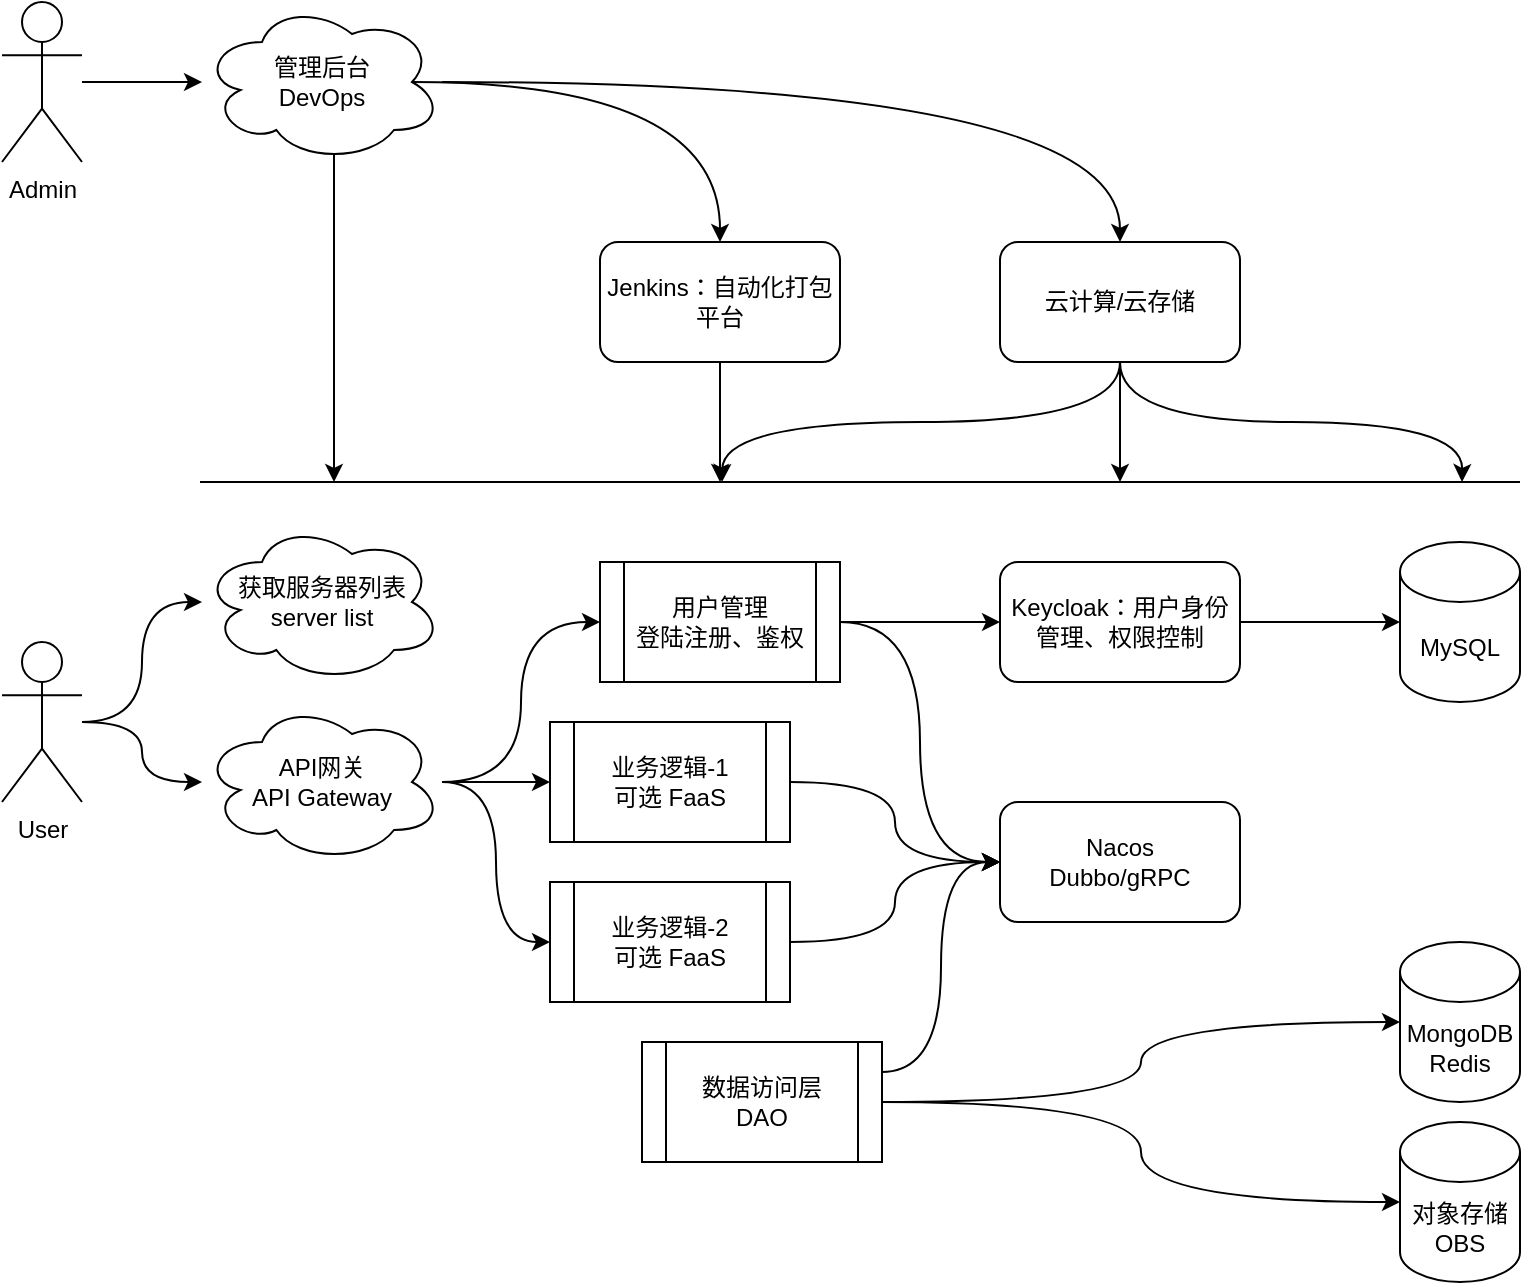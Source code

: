 <mxfile version="20.8.16" type="device"><diagram name="第 1 页" id="Ww32gDRJ62vKN7BSQugI"><mxGraphModel dx="1098" dy="988" grid="1" gridSize="10" guides="1" tooltips="1" connect="1" arrows="1" fold="1" page="1" pageScale="1" pageWidth="827" pageHeight="1169" math="0" shadow="0"><root><mxCell id="0"/><mxCell id="1" parent="0"/><mxCell id="_gXTuckroxzjTSQiGxNQ-3" style="edgeStyle=orthogonalEdgeStyle;rounded=0;orthogonalLoop=1;jettySize=auto;html=1;curved=1;" edge="1" parent="1" source="_gXTuckroxzjTSQiGxNQ-1" target="_gXTuckroxzjTSQiGxNQ-2"><mxGeometry relative="1" as="geometry"/></mxCell><mxCell id="_gXTuckroxzjTSQiGxNQ-30" style="edgeStyle=orthogonalEdgeStyle;curved=1;rounded=0;orthogonalLoop=1;jettySize=auto;html=1;" edge="1" parent="1" source="_gXTuckroxzjTSQiGxNQ-1" target="_gXTuckroxzjTSQiGxNQ-28"><mxGeometry relative="1" as="geometry"/></mxCell><mxCell id="_gXTuckroxzjTSQiGxNQ-1" value="User" style="shape=umlActor;verticalLabelPosition=bottom;verticalAlign=top;html=1;outlineConnect=0;" vertex="1" parent="1"><mxGeometry x="20" y="360" width="40" height="80" as="geometry"/></mxCell><mxCell id="_gXTuckroxzjTSQiGxNQ-7" style="edgeStyle=orthogonalEdgeStyle;rounded=0;orthogonalLoop=1;jettySize=auto;html=1;entryX=0;entryY=0.5;entryDx=0;entryDy=0;curved=1;" edge="1" parent="1" source="_gXTuckroxzjTSQiGxNQ-2" target="_gXTuckroxzjTSQiGxNQ-6"><mxGeometry relative="1" as="geometry"/></mxCell><mxCell id="_gXTuckroxzjTSQiGxNQ-9" style="edgeStyle=orthogonalEdgeStyle;rounded=0;orthogonalLoop=1;jettySize=auto;html=1;entryX=0;entryY=0.5;entryDx=0;entryDy=0;curved=1;" edge="1" parent="1" source="_gXTuckroxzjTSQiGxNQ-2" target="_gXTuckroxzjTSQiGxNQ-8"><mxGeometry relative="1" as="geometry"/></mxCell><mxCell id="_gXTuckroxzjTSQiGxNQ-11" style="edgeStyle=orthogonalEdgeStyle;rounded=0;orthogonalLoop=1;jettySize=auto;html=1;entryX=0;entryY=0.5;entryDx=0;entryDy=0;curved=1;" edge="1" parent="1" source="_gXTuckroxzjTSQiGxNQ-2" target="_gXTuckroxzjTSQiGxNQ-10"><mxGeometry relative="1" as="geometry"/></mxCell><mxCell id="_gXTuckroxzjTSQiGxNQ-2" value="API网关&lt;br&gt;API Gateway" style="ellipse;shape=cloud;whiteSpace=wrap;html=1;" vertex="1" parent="1"><mxGeometry x="120" y="390" width="120" height="80" as="geometry"/></mxCell><mxCell id="_gXTuckroxzjTSQiGxNQ-14" value="" style="edgeStyle=orthogonalEdgeStyle;rounded=0;orthogonalLoop=1;jettySize=auto;html=1;curved=1;" edge="1" parent="1" source="_gXTuckroxzjTSQiGxNQ-6" target="_gXTuckroxzjTSQiGxNQ-13"><mxGeometry relative="1" as="geometry"/></mxCell><mxCell id="_gXTuckroxzjTSQiGxNQ-18" style="edgeStyle=orthogonalEdgeStyle;rounded=0;orthogonalLoop=1;jettySize=auto;html=1;exitX=1;exitY=0.5;exitDx=0;exitDy=0;entryX=0;entryY=0.5;entryDx=0;entryDy=0;curved=1;" edge="1" parent="1" source="_gXTuckroxzjTSQiGxNQ-6" target="_gXTuckroxzjTSQiGxNQ-17"><mxGeometry relative="1" as="geometry"/></mxCell><mxCell id="_gXTuckroxzjTSQiGxNQ-6" value="用户管理&lt;br&gt;登陆注册、鉴权" style="shape=process;whiteSpace=wrap;html=1;backgroundOutline=1;" vertex="1" parent="1"><mxGeometry x="319" y="320" width="120" height="60" as="geometry"/></mxCell><mxCell id="_gXTuckroxzjTSQiGxNQ-19" style="edgeStyle=orthogonalEdgeStyle;curved=1;rounded=0;orthogonalLoop=1;jettySize=auto;html=1;exitX=1;exitY=0.5;exitDx=0;exitDy=0;entryX=0;entryY=0.5;entryDx=0;entryDy=0;" edge="1" parent="1" source="_gXTuckroxzjTSQiGxNQ-8" target="_gXTuckroxzjTSQiGxNQ-17"><mxGeometry relative="1" as="geometry"/></mxCell><mxCell id="_gXTuckroxzjTSQiGxNQ-8" value="业务逻辑-1&lt;br&gt;可选 FaaS" style="shape=process;whiteSpace=wrap;html=1;backgroundOutline=1;" vertex="1" parent="1"><mxGeometry x="294" y="400" width="120" height="60" as="geometry"/></mxCell><mxCell id="_gXTuckroxzjTSQiGxNQ-20" style="edgeStyle=orthogonalEdgeStyle;curved=1;rounded=0;orthogonalLoop=1;jettySize=auto;html=1;exitX=1;exitY=0.5;exitDx=0;exitDy=0;entryX=0;entryY=0.5;entryDx=0;entryDy=0;" edge="1" parent="1" source="_gXTuckroxzjTSQiGxNQ-10" target="_gXTuckroxzjTSQiGxNQ-17"><mxGeometry relative="1" as="geometry"/></mxCell><mxCell id="_gXTuckroxzjTSQiGxNQ-10" value="业务逻辑-2&lt;br&gt;可选 FaaS" style="shape=process;whiteSpace=wrap;html=1;backgroundOutline=1;" vertex="1" parent="1"><mxGeometry x="294" y="480" width="120" height="60" as="geometry"/></mxCell><mxCell id="_gXTuckroxzjTSQiGxNQ-16" style="edgeStyle=orthogonalEdgeStyle;rounded=0;orthogonalLoop=1;jettySize=auto;html=1;entryX=0;entryY=0.5;entryDx=0;entryDy=0;entryPerimeter=0;" edge="1" parent="1" source="_gXTuckroxzjTSQiGxNQ-13" target="_gXTuckroxzjTSQiGxNQ-15"><mxGeometry relative="1" as="geometry"/></mxCell><mxCell id="_gXTuckroxzjTSQiGxNQ-13" value="&lt;div&gt;Keycloak：用户身份管理、权限控制&lt;/div&gt;" style="rounded=1;whiteSpace=wrap;html=1;" vertex="1" parent="1"><mxGeometry x="519" y="320" width="120" height="60" as="geometry"/></mxCell><mxCell id="_gXTuckroxzjTSQiGxNQ-15" value="MySQL" style="shape=cylinder3;whiteSpace=wrap;html=1;boundedLbl=1;backgroundOutline=1;size=15;" vertex="1" parent="1"><mxGeometry x="719" y="310" width="60" height="80" as="geometry"/></mxCell><mxCell id="_gXTuckroxzjTSQiGxNQ-17" value="Nacos&lt;br&gt;Dubbo/gRPC" style="rounded=1;whiteSpace=wrap;html=1;" vertex="1" parent="1"><mxGeometry x="519" y="440" width="120" height="60" as="geometry"/></mxCell><mxCell id="_gXTuckroxzjTSQiGxNQ-22" value="MongoDB&lt;br&gt;Redis" style="shape=cylinder3;whiteSpace=wrap;html=1;boundedLbl=1;backgroundOutline=1;size=15;" vertex="1" parent="1"><mxGeometry x="719" y="510" width="60" height="80" as="geometry"/></mxCell><mxCell id="_gXTuckroxzjTSQiGxNQ-24" style="edgeStyle=orthogonalEdgeStyle;curved=1;rounded=0;orthogonalLoop=1;jettySize=auto;html=1;exitX=1;exitY=0.25;exitDx=0;exitDy=0;entryX=0;entryY=0.5;entryDx=0;entryDy=0;" edge="1" parent="1" source="_gXTuckroxzjTSQiGxNQ-23" target="_gXTuckroxzjTSQiGxNQ-17"><mxGeometry relative="1" as="geometry"/></mxCell><mxCell id="_gXTuckroxzjTSQiGxNQ-25" style="edgeStyle=orthogonalEdgeStyle;curved=1;rounded=0;orthogonalLoop=1;jettySize=auto;html=1;exitX=1;exitY=0.5;exitDx=0;exitDy=0;entryX=0;entryY=0.5;entryDx=0;entryDy=0;entryPerimeter=0;" edge="1" parent="1" source="_gXTuckroxzjTSQiGxNQ-23" target="_gXTuckroxzjTSQiGxNQ-22"><mxGeometry relative="1" as="geometry"/></mxCell><mxCell id="_gXTuckroxzjTSQiGxNQ-27" style="edgeStyle=orthogonalEdgeStyle;curved=1;rounded=0;orthogonalLoop=1;jettySize=auto;html=1;exitX=1;exitY=0.5;exitDx=0;exitDy=0;entryX=0;entryY=0.5;entryDx=0;entryDy=0;entryPerimeter=0;" edge="1" parent="1" source="_gXTuckroxzjTSQiGxNQ-23" target="_gXTuckroxzjTSQiGxNQ-26"><mxGeometry relative="1" as="geometry"/></mxCell><mxCell id="_gXTuckroxzjTSQiGxNQ-23" value="数据访问层&lt;br&gt;DAO" style="shape=process;whiteSpace=wrap;html=1;backgroundOutline=1;" vertex="1" parent="1"><mxGeometry x="340" y="560" width="120" height="60" as="geometry"/></mxCell><mxCell id="_gXTuckroxzjTSQiGxNQ-26" value="对象存储&lt;br&gt;OBS" style="shape=cylinder3;whiteSpace=wrap;html=1;boundedLbl=1;backgroundOutline=1;size=15;" vertex="1" parent="1"><mxGeometry x="719" y="600" width="60" height="80" as="geometry"/></mxCell><mxCell id="_gXTuckroxzjTSQiGxNQ-28" value="获取服务器列表&lt;br&gt;server list" style="ellipse;shape=cloud;whiteSpace=wrap;html=1;" vertex="1" parent="1"><mxGeometry x="120" y="300" width="120" height="80" as="geometry"/></mxCell><mxCell id="_gXTuckroxzjTSQiGxNQ-46" style="edgeStyle=orthogonalEdgeStyle;curved=1;rounded=0;orthogonalLoop=1;jettySize=auto;html=1;" edge="1" parent="1" source="_gXTuckroxzjTSQiGxNQ-43" target="_gXTuckroxzjTSQiGxNQ-45"><mxGeometry relative="1" as="geometry"/></mxCell><mxCell id="_gXTuckroxzjTSQiGxNQ-43" value="Admin" style="shape=umlActor;verticalLabelPosition=bottom;verticalAlign=top;html=1;outlineConnect=0;" vertex="1" parent="1"><mxGeometry x="20" y="40" width="40" height="80" as="geometry"/></mxCell><mxCell id="_gXTuckroxzjTSQiGxNQ-50" style="edgeStyle=orthogonalEdgeStyle;curved=1;rounded=0;orthogonalLoop=1;jettySize=auto;html=1;" edge="1" parent="1" source="_gXTuckroxzjTSQiGxNQ-45" target="_gXTuckroxzjTSQiGxNQ-60"><mxGeometry relative="1" as="geometry"><mxPoint x="580" y="160" as="targetPoint"/></mxGeometry></mxCell><mxCell id="_gXTuckroxzjTSQiGxNQ-52" style="edgeStyle=orthogonalEdgeStyle;curved=1;rounded=0;orthogonalLoop=1;jettySize=auto;html=1;exitX=0.875;exitY=0.5;exitDx=0;exitDy=0;exitPerimeter=0;" edge="1" parent="1" source="_gXTuckroxzjTSQiGxNQ-45" target="_gXTuckroxzjTSQiGxNQ-54"><mxGeometry relative="1" as="geometry"><mxPoint x="380" y="200" as="targetPoint"/></mxGeometry></mxCell><mxCell id="_gXTuckroxzjTSQiGxNQ-67" style="edgeStyle=orthogonalEdgeStyle;curved=1;rounded=0;orthogonalLoop=1;jettySize=auto;html=1;exitX=0.55;exitY=0.95;exitDx=0;exitDy=0;exitPerimeter=0;" edge="1" parent="1" source="_gXTuckroxzjTSQiGxNQ-45"><mxGeometry relative="1" as="geometry"><mxPoint x="186" y="280" as="targetPoint"/></mxGeometry></mxCell><mxCell id="_gXTuckroxzjTSQiGxNQ-45" value="管理后台&lt;br&gt;DevOps" style="ellipse;shape=cloud;whiteSpace=wrap;html=1;" vertex="1" parent="1"><mxGeometry x="120" y="40" width="120" height="80" as="geometry"/></mxCell><mxCell id="_gXTuckroxzjTSQiGxNQ-59" style="edgeStyle=orthogonalEdgeStyle;curved=1;rounded=0;orthogonalLoop=1;jettySize=auto;html=1;exitX=0.5;exitY=1;exitDx=0;exitDy=0;" edge="1" parent="1" source="_gXTuckroxzjTSQiGxNQ-54"><mxGeometry relative="1" as="geometry"><mxPoint x="379" y="280" as="targetPoint"/></mxGeometry></mxCell><mxCell id="_gXTuckroxzjTSQiGxNQ-54" value="Jenkins：自动化打包平台" style="rounded=1;whiteSpace=wrap;html=1;" vertex="1" parent="1"><mxGeometry x="319" y="160" width="120" height="60" as="geometry"/></mxCell><mxCell id="_gXTuckroxzjTSQiGxNQ-58" value="" style="endArrow=none;html=1;rounded=0;curved=1;" edge="1" parent="1"><mxGeometry width="50" height="50" relative="1" as="geometry"><mxPoint x="119" y="280" as="sourcePoint"/><mxPoint x="779" y="280" as="targetPoint"/></mxGeometry></mxCell><mxCell id="_gXTuckroxzjTSQiGxNQ-62" style="edgeStyle=orthogonalEdgeStyle;curved=1;rounded=0;orthogonalLoop=1;jettySize=auto;html=1;exitX=0.5;exitY=1;exitDx=0;exitDy=0;" edge="1" parent="1" source="_gXTuckroxzjTSQiGxNQ-60"><mxGeometry relative="1" as="geometry"><mxPoint x="579" y="280" as="targetPoint"/></mxGeometry></mxCell><mxCell id="_gXTuckroxzjTSQiGxNQ-65" style="edgeStyle=orthogonalEdgeStyle;curved=1;rounded=0;orthogonalLoop=1;jettySize=auto;html=1;exitX=0.5;exitY=1;exitDx=0;exitDy=0;" edge="1" parent="1" source="_gXTuckroxzjTSQiGxNQ-60"><mxGeometry relative="1" as="geometry"><mxPoint x="380" y="280" as="targetPoint"/></mxGeometry></mxCell><mxCell id="_gXTuckroxzjTSQiGxNQ-66" style="edgeStyle=orthogonalEdgeStyle;curved=1;rounded=0;orthogonalLoop=1;jettySize=auto;html=1;exitX=0.5;exitY=1;exitDx=0;exitDy=0;" edge="1" parent="1" source="_gXTuckroxzjTSQiGxNQ-60"><mxGeometry relative="1" as="geometry"><mxPoint x="750" y="280" as="targetPoint"/></mxGeometry></mxCell><mxCell id="_gXTuckroxzjTSQiGxNQ-60" value="云计算/云存储" style="rounded=1;whiteSpace=wrap;html=1;" vertex="1" parent="1"><mxGeometry x="519" y="160" width="120" height="60" as="geometry"/></mxCell></root></mxGraphModel></diagram></mxfile>